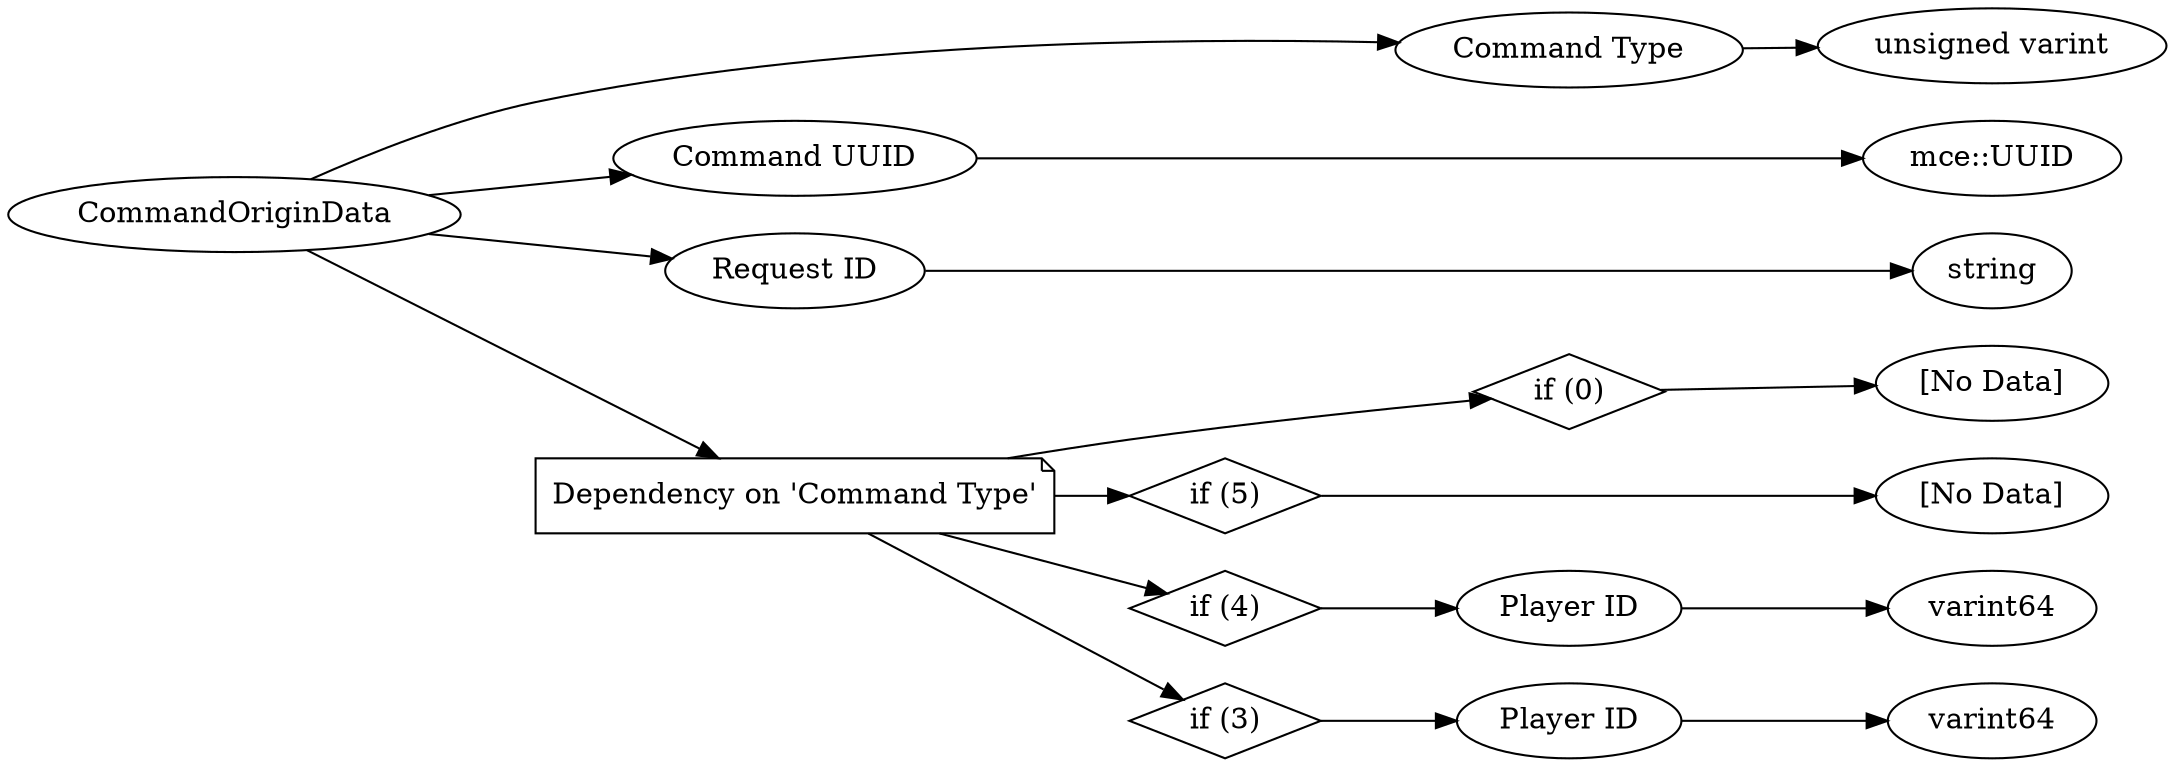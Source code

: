 digraph "CommandOriginData" {
rankdir = LR
4
4 -> 5
5 -> 6
4 -> 7
7 -> 8
4 -> 9
9 -> 10
4 -> 11
11 -> 12
12 -> 13
11 -> 14
14 -> 15
11 -> 16
16 -> 17
17 -> 18
11 -> 19
19 -> 20
20 -> 21

4 [label="CommandOriginData",comment="name: \"CommandOriginData\", typeName: \"\", id: 4, branchId: 0, recurseId: -1, attributes: 0, notes: \"\""];
5 [label="Command Type",comment="name: \"Command Type\", typeName: \"\", id: 5, branchId: 0, recurseId: -1, attributes: 0, notes: \"\""];
6 [label="unsigned varint",comment="name: \"unsigned varint\", typeName: \"\", id: 6, branchId: 0, recurseId: -1, attributes: 512, notes: \"\""];
7 [label="Command UUID",comment="name: \"Command UUID\", typeName: \"mce::UUID\", id: 7, branchId: 0, recurseId: -1, attributes: 256, notes: \"Unique UUID that represents an instantiation of a command. Each time a command is run it should be given a UUID to represent that instance.\""];
8 [label="mce::UUID",comment="name: \"mce::UUID\", typeName: \"\", id: 8, branchId: 0, recurseId: -1, attributes: 512, notes: \"\""];
9 [label="Request ID",comment="name: \"Request ID\", typeName: \"\", id: 9, branchId: 0, recurseId: -1, attributes: 0, notes: \"\""];
10 [label="string",comment="name: \"string\", typeName: \"\", id: 10, branchId: 0, recurseId: -1, attributes: 512, notes: \"\""];
11 [label="Dependency on 'Command Type'",shape=note,comment="name: \"Dependency on 'Command Type'\", typeName: \"\", id: 11, branchId: 0, recurseId: -1, attributes: 2, notes: \"\""];
12 [label="if (0)",shape=diamond,comment="name: \"if (0)\", typeName: \"\", id: 12, branchId: 0, recurseId: -1, attributes: 4, notes: \"\""];
13 [label="[No Data]",comment="name: \"[No Data]\", typeName: \"\", id: 13, branchId: 0, recurseId: -1, attributes: 512, notes: \"\""];
14 [label="if (5)",shape=diamond,comment="name: \"if (5)\", typeName: \"\", id: 14, branchId: 5, recurseId: -1, attributes: 4, notes: \"\""];
15 [label="[No Data]",comment="name: \"[No Data]\", typeName: \"\", id: 15, branchId: 0, recurseId: -1, attributes: 512, notes: \"\""];
16 [label="if (4)",shape=diamond,comment="name: \"if (4)\", typeName: \"\", id: 16, branchId: 4, recurseId: -1, attributes: 4, notes: \"\""];
17 [label="Player ID",comment="name: \"Player ID\", typeName: \"\", id: 17, branchId: 0, recurseId: -1, attributes: 0, notes: \"\""];
18 [label="varint64",comment="name: \"varint64\", typeName: \"\", id: 18, branchId: 0, recurseId: -1, attributes: 512, notes: \"\""];
19 [label="if (3)",shape=diamond,comment="name: \"if (3)\", typeName: \"\", id: 19, branchId: 3, recurseId: -1, attributes: 4, notes: \"\""];
20 [label="Player ID",comment="name: \"Player ID\", typeName: \"\", id: 20, branchId: 0, recurseId: -1, attributes: 0, notes: \"\""];
21 [label="varint64",comment="name: \"varint64\", typeName: \"\", id: 21, branchId: 0, recurseId: -1, attributes: 512, notes: \"\""];
{ rank = max;6;8;10;13;15;18;21}

}
